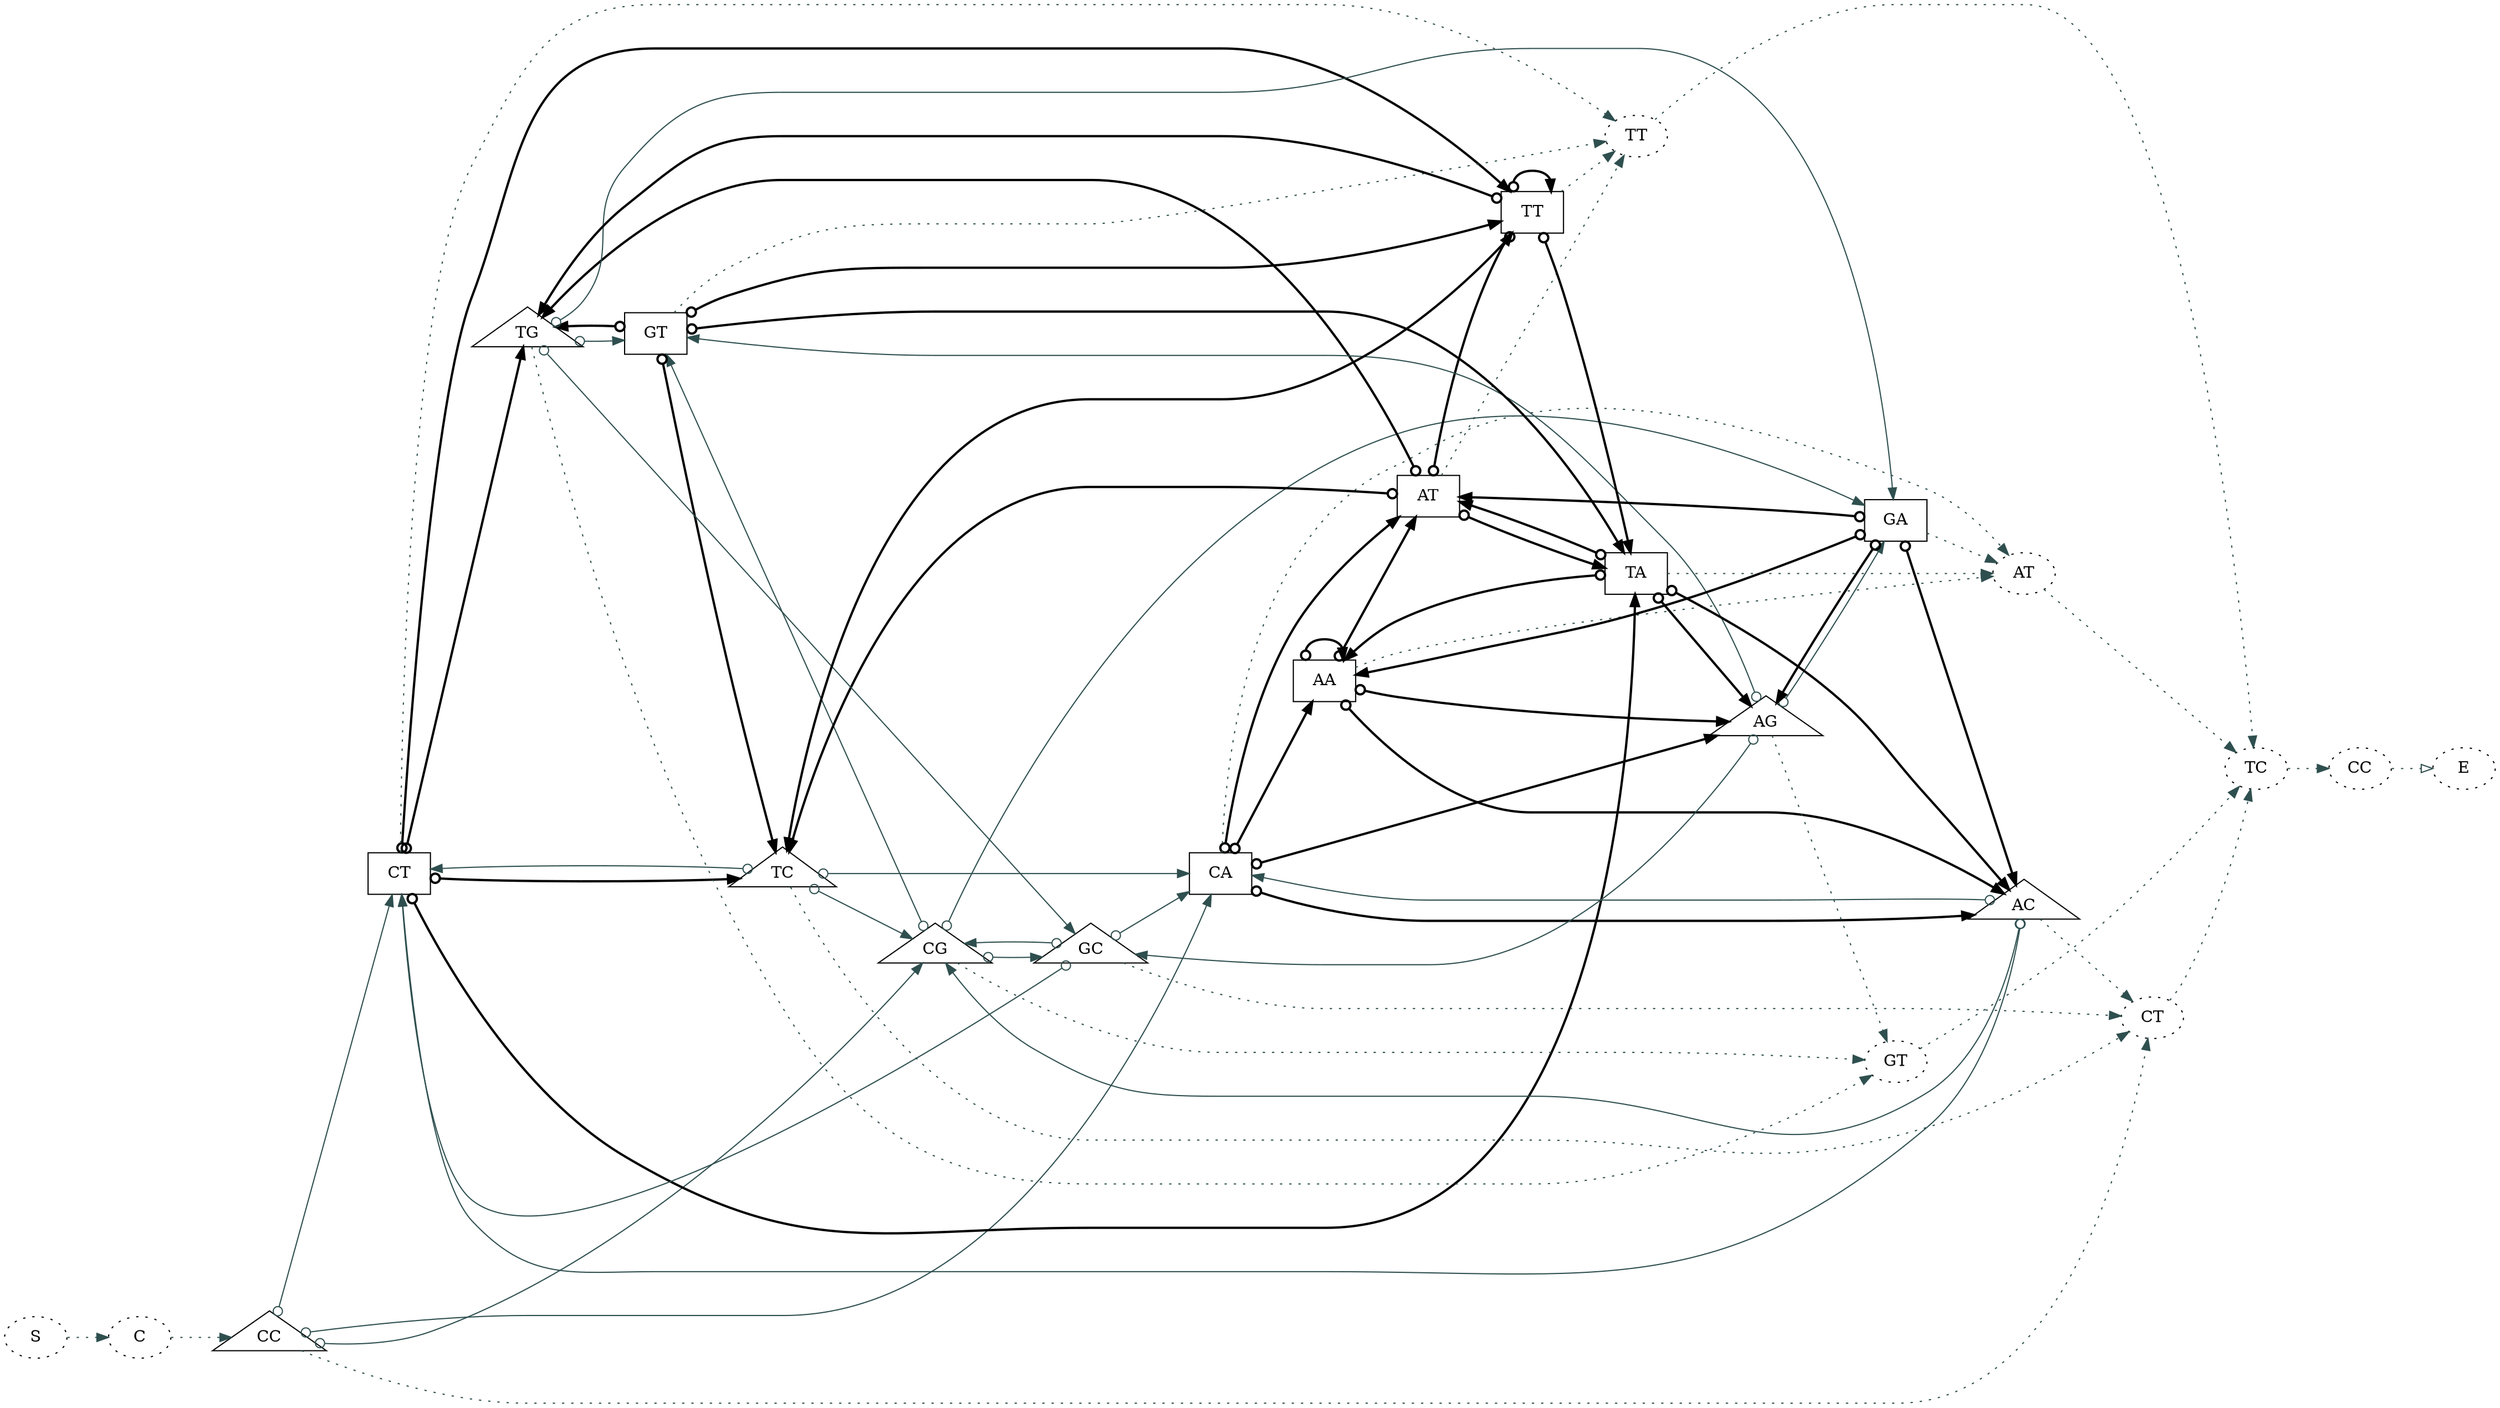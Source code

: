digraph G {
rankdir=LR;
 0 -> 1 [style=dotted;color=darkslategrey;];
 1 -> 2 [style=dotted;color=darkslategrey;];
 2 -> 17 [style=solid;dir=both;arrowtail=odot;color=darkslategrey;];
 2 -> 16 [style=solid;dir=both;arrowtail=odot;color=darkslategrey;];
 2 -> 15 [style=solid;dir=both;arrowtail=odot;color=darkslategrey;];
 2 -> 44 [style=dotted;color=darkslategrey;];
 3 -> 46 [arrowhead=empty;style=dotted;color=darkslategrey;];
 4 -> 6 [style=bold;dir=both;arrowtail=odot;color=black;];
 4 -> 5 [style=bold;dir=both;arrowtail=odot;color=black;];
 4 -> 7 [style=bold;dir=both;arrowtail=odot;color=black;];
 4 -> 4 [style=bold;dir=both;arrowtail=odot;color=black;];
 4 -> 41 [style=dotted;color=darkslategrey;];
 5 -> 9 [style=solid;dir=both;arrowtail=odot;color=darkslategrey;];
 5 -> 10 [style=solid;dir=both;arrowtail=odot;color=darkslategrey;];
 5 -> 8 [style=solid;dir=both;arrowtail=odot;color=darkslategrey;];
 5 -> 42 [style=dotted;color=darkslategrey;];
 6 -> 12 [style=bold;dir=both;arrowtail=odot;color=black;];
 6 -> 14 [style=bold;dir=both;arrowtail=odot;color=black;];
 6 -> 11 [style=bold;dir=both;arrowtail=odot;color=black;];
 6 -> 13 [style=bold;dir=both;arrowtail=odot;color=black;];
 6 -> 43 [style=dotted;color=darkslategrey;];
 7 -> 16 [style=solid;dir=both;arrowtail=odot;color=darkslategrey;];
 7 -> 15 [style=solid;dir=both;arrowtail=odot;color=darkslategrey;];
 7 -> 17 [style=solid;dir=both;arrowtail=odot;color=darkslategrey;];
 7 -> 44 [style=dotted;color=darkslategrey;];
 8 -> 7 [style=bold;dir=both;arrowtail=odot;color=black;];
 8 -> 4 [style=bold;dir=both;arrowtail=odot;color=black;];
 8 -> 6 [style=bold;dir=both;arrowtail=odot;color=black;];
 8 -> 5 [style=bold;dir=both;arrowtail=odot;color=black;];
 8 -> 41 [style=dotted;color=darkslategrey;];
 9 -> 11 [style=bold;dir=both;arrowtail=odot;color=black;];
 9 -> 13 [style=bold;dir=both;arrowtail=odot;color=black;];
 9 -> 12 [style=bold;dir=both;arrowtail=odot;color=black;];
 9 -> 14 [style=bold;dir=both;arrowtail=odot;color=black;];
 9 -> 43 [style=dotted;color=darkslategrey;];
 10 -> 15 [style=solid;dir=both;arrowtail=odot;color=darkslategrey;];
 10 -> 17 [style=solid;dir=both;arrowtail=odot;color=darkslategrey;];
 10 -> 16 [style=solid;dir=both;arrowtail=odot;color=darkslategrey;];
 10 -> 44 [style=dotted;color=darkslategrey;];
 11 -> 6 [style=bold;dir=both;arrowtail=odot;color=black;];
 11 -> 5 [style=bold;dir=both;arrowtail=odot;color=black;];
 11 -> 7 [style=bold;dir=both;arrowtail=odot;color=black;];
 11 -> 4 [style=bold;dir=both;arrowtail=odot;color=black;];
 11 -> 41 [style=dotted;color=darkslategrey;];
 12 -> 9 [style=solid;dir=both;arrowtail=odot;color=darkslategrey;];
 12 -> 10 [style=solid;dir=both;arrowtail=odot;color=darkslategrey;];
 12 -> 8 [style=solid;dir=both;arrowtail=odot;color=darkslategrey;];
 12 -> 42 [style=dotted;color=darkslategrey;];
 13 -> 12 [style=bold;dir=both;arrowtail=odot;color=black;];
 13 -> 14 [style=bold;dir=both;arrowtail=odot;color=black;];
 13 -> 11 [style=bold;dir=both;arrowtail=odot;color=black;];
 13 -> 13 [style=bold;dir=both;arrowtail=odot;color=black;];
 13 -> 43 [style=dotted;color=darkslategrey;];
 14 -> 16 [style=solid;dir=both;arrowtail=odot;color=darkslategrey;];
 14 -> 15 [style=solid;dir=both;arrowtail=odot;color=darkslategrey;];
 14 -> 17 [style=solid;dir=both;arrowtail=odot;color=darkslategrey;];
 14 -> 44 [style=dotted;color=darkslategrey;];
 15 -> 7 [style=bold;dir=both;arrowtail=odot;color=black;];
 15 -> 4 [style=bold;dir=both;arrowtail=odot;color=black;];
 15 -> 6 [style=bold;dir=both;arrowtail=odot;color=black;];
 15 -> 5 [style=bold;dir=both;arrowtail=odot;color=black;];
 15 -> 41 [style=dotted;color=darkslategrey;];
 16 -> 8 [style=solid;dir=both;arrowtail=odot;color=darkslategrey;];
 16 -> 9 [style=solid;dir=both;arrowtail=odot;color=darkslategrey;];
 16 -> 10 [style=solid;dir=both;arrowtail=odot;color=darkslategrey;];
 16 -> 42 [style=dotted;color=darkslategrey;];
 17 -> 11 [style=bold;dir=both;arrowtail=odot;color=black;];
 17 -> 13 [style=bold;dir=both;arrowtail=odot;color=black;];
 17 -> 12 [style=bold;dir=both;arrowtail=odot;color=black;];
 17 -> 14 [style=bold;dir=both;arrowtail=odot;color=black;];
 17 -> 43 [style=dotted;color=darkslategrey;];
 41 -> 45 [style=dotted;color=darkslategrey;];
 42 -> 45 [style=dotted;color=darkslategrey;];
 43 -> 45 [style=dotted;color=darkslategrey;];
 44 -> 45 [style=dotted;color=darkslategrey;];
 45 -> 3 [style=dotted;color=darkslategrey;];
 0 [style=dotted;style=dotted;label="S"];
 1 [style=dotted;style=dotted;label="C"];
 2 [shape=triangle;label="CC"];
 3 [style=dotted;label="CC"];
 4 [shape=rect;label="AA"];
 5 [shape=triangle;label="AG"];
 6 [shape=rect;label="AT"];
 7 [shape=triangle;label="AC"];
 8 [shape=rect;label="GA"];
 9 [shape=rect;label="GT"];
 10 [shape=triangle;label="GC"];
 11 [shape=rect;label="TA"];
 12 [shape=triangle;label="TG"];
 13 [shape=rect;label="TT"];
 14 [shape=triangle;label="TC"];
 15 [shape=rect;label="CA"];
 16 [shape=triangle;label="CG"];
 17 [shape=rect;label="CT"];
 41 [style=dotted;style=dotted;label="AT"];
 42 [style=dotted;style=dotted;label="GT"];
 43 [style=dotted;style=dotted;label="TT"];
 44 [style=dotted;style=dotted;label="CT"];
 45 [style=dotted;style=dotted;label="TC"];
 46 [style=dotted;label="E"];
}
